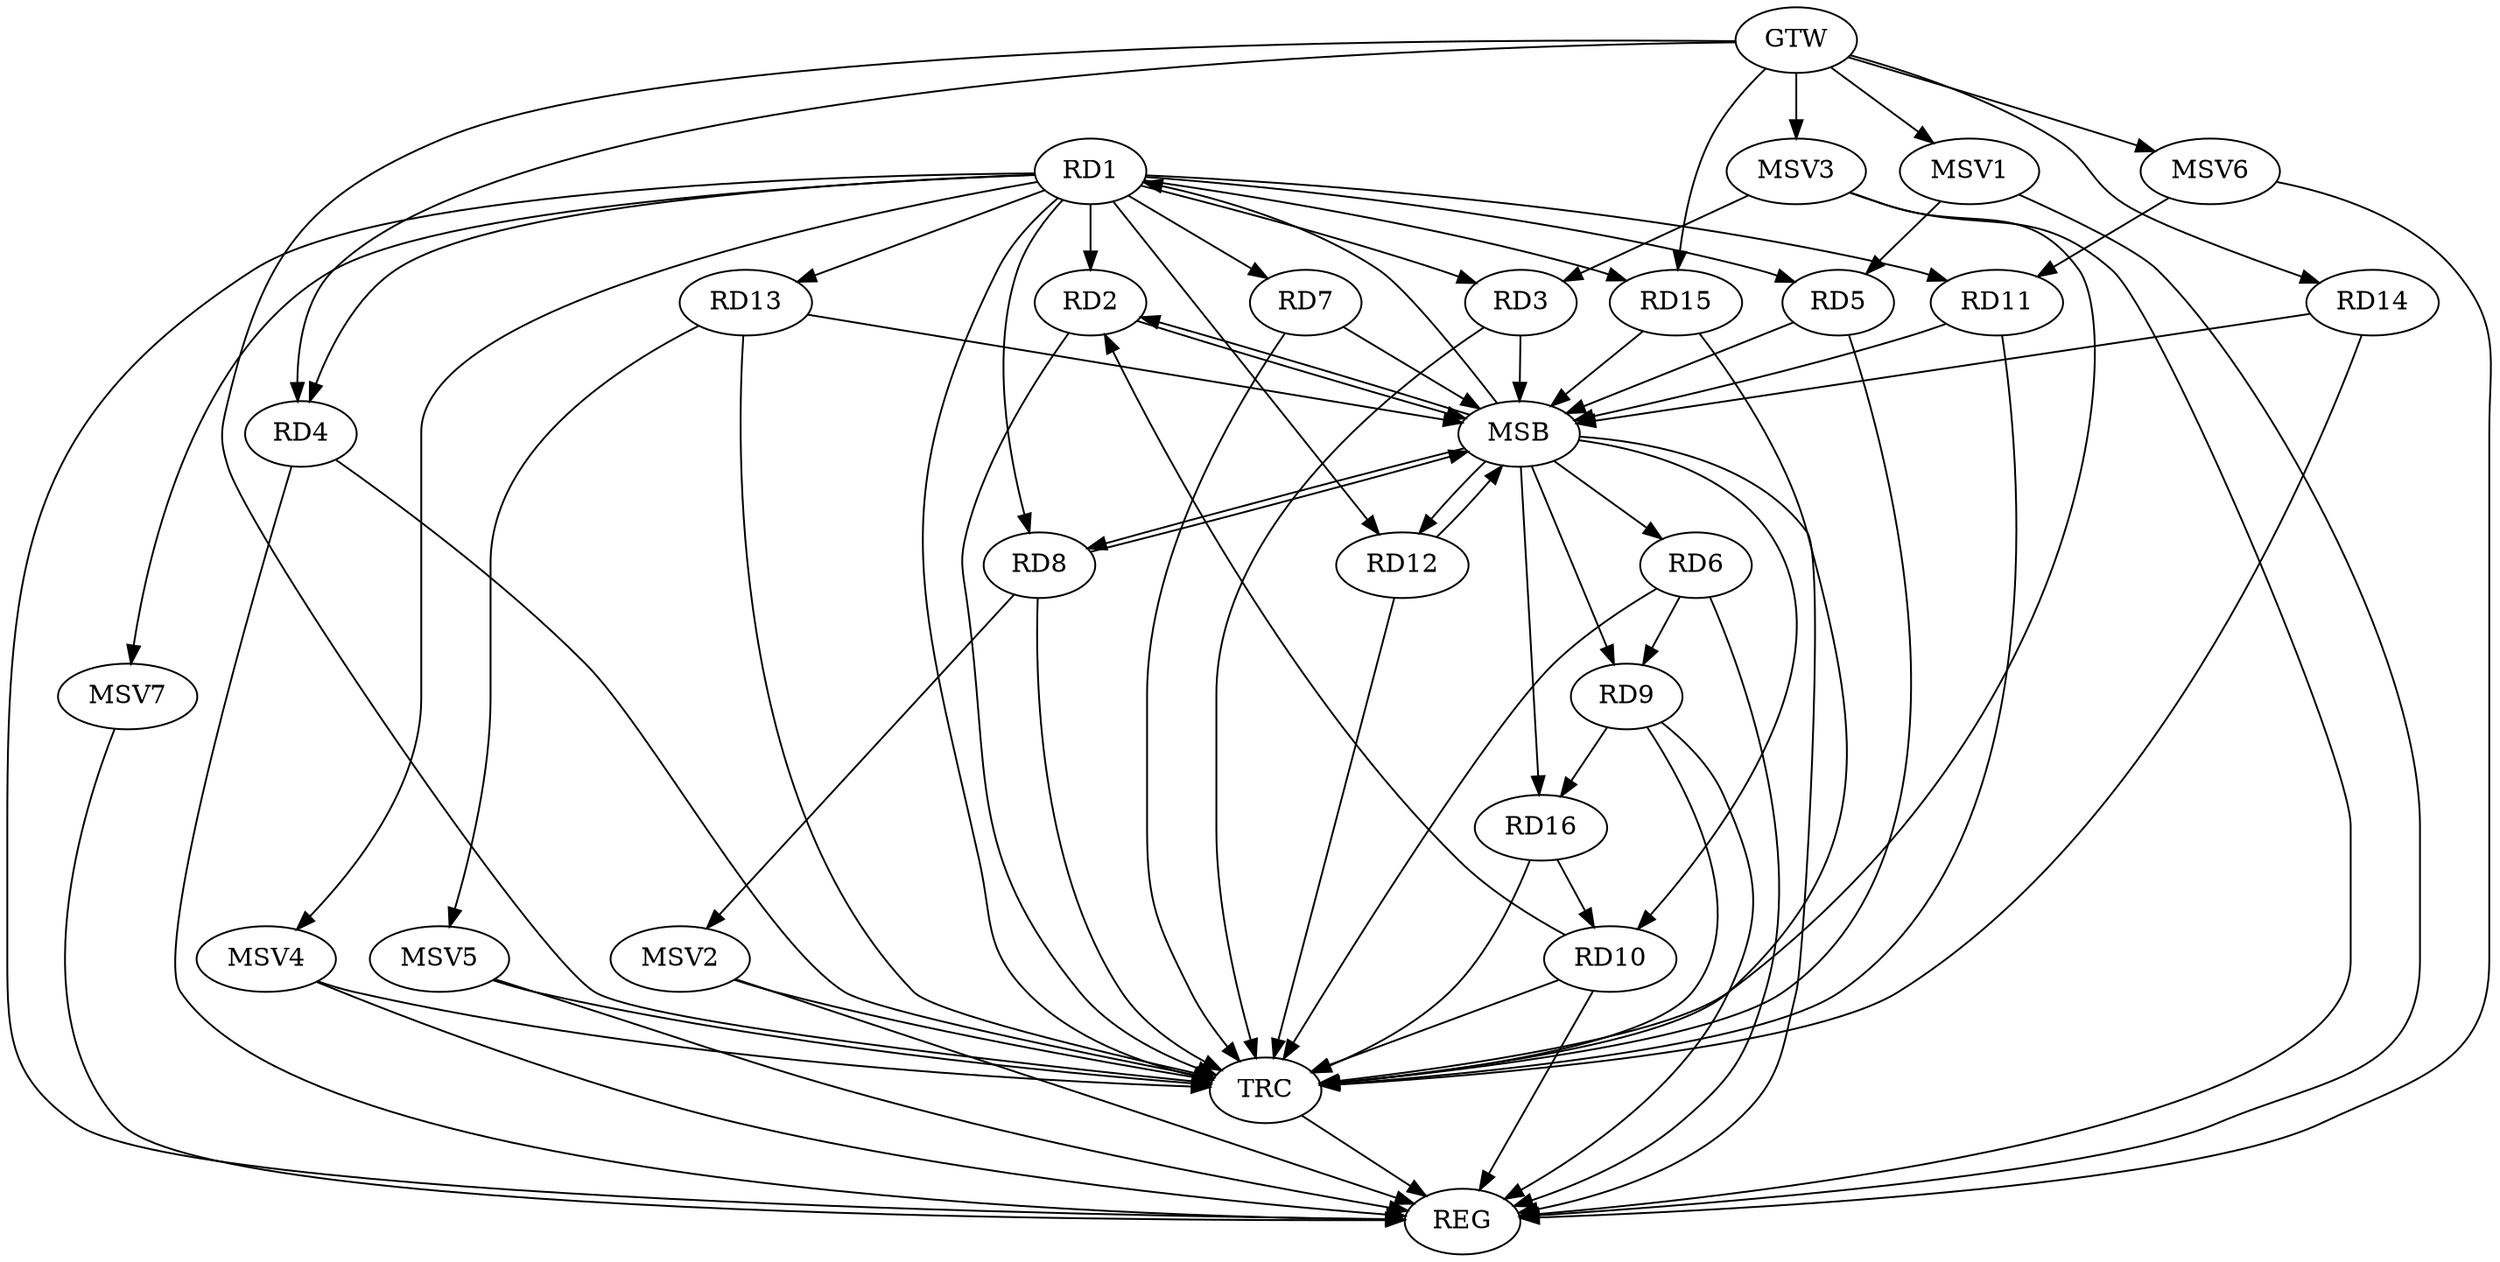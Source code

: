 strict digraph G {
  RD1 [ label="RD1" ];
  RD2 [ label="RD2" ];
  RD3 [ label="RD3" ];
  RD4 [ label="RD4" ];
  RD5 [ label="RD5" ];
  RD6 [ label="RD6" ];
  RD7 [ label="RD7" ];
  RD8 [ label="RD8" ];
  RD9 [ label="RD9" ];
  RD10 [ label="RD10" ];
  RD11 [ label="RD11" ];
  RD12 [ label="RD12" ];
  RD13 [ label="RD13" ];
  RD14 [ label="RD14" ];
  RD15 [ label="RD15" ];
  RD16 [ label="RD16" ];
  GTW [ label="GTW" ];
  REG [ label="REG" ];
  MSB [ label="MSB" ];
  TRC [ label="TRC" ];
  MSV1 [ label="MSV1" ];
  MSV2 [ label="MSV2" ];
  MSV3 [ label="MSV3" ];
  MSV4 [ label="MSV4" ];
  MSV5 [ label="MSV5" ];
  MSV6 [ label="MSV6" ];
  MSV7 [ label="MSV7" ];
  RD1 -> RD2;
  RD1 -> RD5;
  RD1 -> RD8;
  RD1 -> RD13;
  RD10 -> RD2;
  RD6 -> RD9;
  RD9 -> RD16;
  RD16 -> RD10;
  GTW -> RD4;
  GTW -> RD14;
  GTW -> RD15;
  RD1 -> REG;
  RD4 -> REG;
  RD6 -> REG;
  RD9 -> REG;
  RD10 -> REG;
  RD2 -> MSB;
  MSB -> RD9;
  MSB -> REG;
  RD3 -> MSB;
  MSB -> RD8;
  RD5 -> MSB;
  MSB -> RD6;
  MSB -> RD12;
  RD7 -> MSB;
  RD8 -> MSB;
  RD11 -> MSB;
  MSB -> RD2;
  RD12 -> MSB;
  MSB -> RD1;
  RD13 -> MSB;
  MSB -> RD10;
  RD14 -> MSB;
  RD15 -> MSB;
  MSB -> RD16;
  RD1 -> TRC;
  RD2 -> TRC;
  RD3 -> TRC;
  RD4 -> TRC;
  RD5 -> TRC;
  RD6 -> TRC;
  RD7 -> TRC;
  RD8 -> TRC;
  RD9 -> TRC;
  RD10 -> TRC;
  RD11 -> TRC;
  RD12 -> TRC;
  RD13 -> TRC;
  RD14 -> TRC;
  RD15 -> TRC;
  RD16 -> TRC;
  GTW -> TRC;
  TRC -> REG;
  RD1 -> RD4;
  RD1 -> RD11;
  RD1 -> RD12;
  RD1 -> RD7;
  RD1 -> RD15;
  RD1 -> RD3;
  MSV1 -> RD5;
  GTW -> MSV1;
  MSV1 -> REG;
  RD8 -> MSV2;
  MSV2 -> REG;
  MSV2 -> TRC;
  MSV3 -> RD3;
  GTW -> MSV3;
  MSV3 -> REG;
  MSV3 -> TRC;
  RD1 -> MSV4;
  MSV4 -> REG;
  MSV4 -> TRC;
  RD13 -> MSV5;
  MSV5 -> REG;
  MSV5 -> TRC;
  MSV6 -> RD11;
  GTW -> MSV6;
  MSV6 -> REG;
  RD1 -> MSV7;
  MSV7 -> REG;
}
